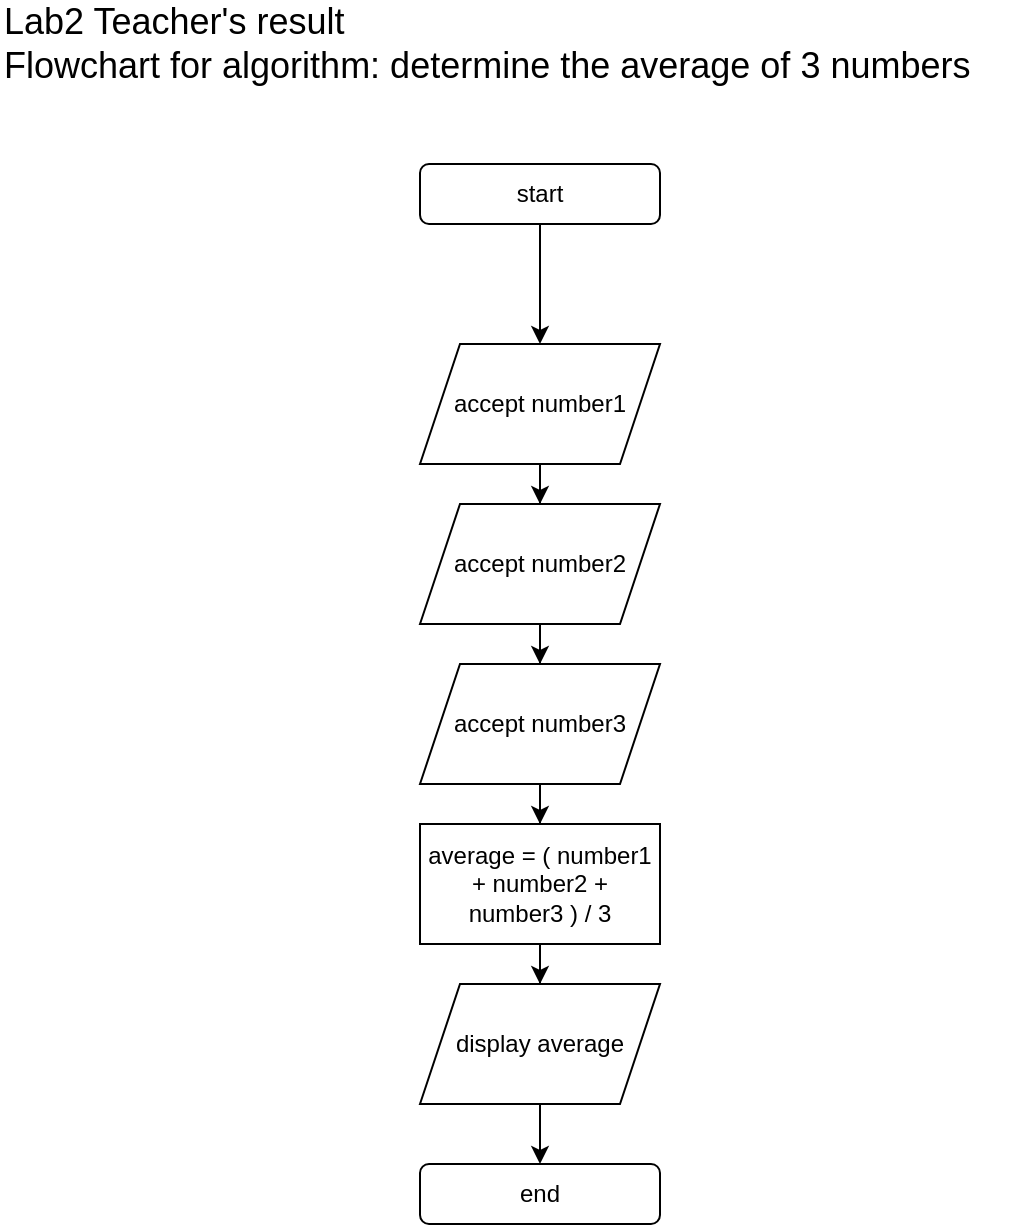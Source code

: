<mxfile version="13.6.6" type="google"><diagram id="MjTEhJYkSnf7scc37zyu" name="Page-1"><mxGraphModel dx="1422" dy="772" grid="1" gridSize="10" guides="1" tooltips="1" connect="1" arrows="1" fold="1" page="1" pageScale="1" pageWidth="850" pageHeight="1100" math="0" shadow="0"><root><mxCell id="0"/><mxCell id="1" parent="0"/><mxCell id="kw5GCqkeToOvZYwst5Rm-1" style="edgeStyle=orthogonalEdgeStyle;rounded=0;orthogonalLoop=1;jettySize=auto;html=1;entryX=0.5;entryY=0;entryDx=0;entryDy=0;" edge="1" parent="1" source="kw5GCqkeToOvZYwst5Rm-2"><mxGeometry relative="1" as="geometry"><mxPoint x="350" y="210" as="targetPoint"/></mxGeometry></mxCell><mxCell id="kw5GCqkeToOvZYwst5Rm-2" value="start" style="rounded=1;whiteSpace=wrap;html=1;" vertex="1" parent="1"><mxGeometry x="290" y="120" width="120" height="30" as="geometry"/></mxCell><mxCell id="kw5GCqkeToOvZYwst5Rm-3" value="" style="edgeStyle=orthogonalEdgeStyle;rounded=0;orthogonalLoop=1;jettySize=auto;html=1;" edge="1" parent="1" source="kw5GCqkeToOvZYwst5Rm-13" target="kw5GCqkeToOvZYwst5Rm-4"><mxGeometry relative="1" as="geometry"><mxPoint x="335" y="745.02" as="sourcePoint"/></mxGeometry></mxCell><mxCell id="kw5GCqkeToOvZYwst5Rm-4" value="end" style="rounded=1;whiteSpace=wrap;html=1;" vertex="1" parent="1"><mxGeometry x="290" y="620" width="120" height="30" as="geometry"/></mxCell><mxCell id="kw5GCqkeToOvZYwst5Rm-5" value="&lt;div&gt;&lt;font style=&quot;font-size: 18px&quot;&gt;Lab2 Teacher's result&lt;br&gt;Flowchart for algorithm: determine the average of 3 numbers&amp;nbsp;&lt;/font&gt;&lt;/div&gt;" style="text;html=1;strokeColor=none;fillColor=none;align=left;verticalAlign=middle;whiteSpace=wrap;rounded=0;" vertex="1" parent="1"><mxGeometry x="80" y="50" width="510" height="20" as="geometry"/></mxCell><mxCell id="kw5GCqkeToOvZYwst5Rm-6" style="edgeStyle=orthogonalEdgeStyle;rounded=0;orthogonalLoop=1;jettySize=auto;html=1;entryX=0.5;entryY=0;entryDx=0;entryDy=0;" edge="1" parent="1" source="kw5GCqkeToOvZYwst5Rm-7" target="kw5GCqkeToOvZYwst5Rm-10"><mxGeometry relative="1" as="geometry"/></mxCell><mxCell id="kw5GCqkeToOvZYwst5Rm-7" value="accept number1" style="shape=parallelogram;perimeter=parallelogramPerimeter;whiteSpace=wrap;html=1;fixedSize=1;" vertex="1" parent="1"><mxGeometry x="290" y="210" width="120" height="60" as="geometry"/></mxCell><mxCell id="kw5GCqkeToOvZYwst5Rm-16" value="" style="edgeStyle=orthogonalEdgeStyle;rounded=0;orthogonalLoop=1;jettySize=auto;html=1;" edge="1" parent="1" source="kw5GCqkeToOvZYwst5Rm-10" target="kw5GCqkeToOvZYwst5Rm-15"><mxGeometry relative="1" as="geometry"/></mxCell><mxCell id="kw5GCqkeToOvZYwst5Rm-10" value="accept number2" style="shape=parallelogram;perimeter=parallelogramPerimeter;whiteSpace=wrap;html=1;fixedSize=1;" vertex="1" parent="1"><mxGeometry x="290" y="290" width="120" height="60" as="geometry"/></mxCell><mxCell id="kw5GCqkeToOvZYwst5Rm-11" style="edgeStyle=orthogonalEdgeStyle;rounded=0;orthogonalLoop=1;jettySize=auto;html=1;entryX=0.5;entryY=0;entryDx=0;entryDy=0;" edge="1" parent="1" source="kw5GCqkeToOvZYwst5Rm-12" target="kw5GCqkeToOvZYwst5Rm-13"><mxGeometry relative="1" as="geometry"/></mxCell><mxCell id="kw5GCqkeToOvZYwst5Rm-12" value="average = ( number1 + number2 + &lt;br&gt;number3 ) / 3" style="rounded=0;whiteSpace=wrap;html=1;" vertex="1" parent="1"><mxGeometry x="290" y="450" width="120" height="60" as="geometry"/></mxCell><mxCell id="kw5GCqkeToOvZYwst5Rm-13" value="display average" style="shape=parallelogram;perimeter=parallelogramPerimeter;whiteSpace=wrap;html=1;fixedSize=1;" vertex="1" parent="1"><mxGeometry x="290" y="530" width="120" height="60" as="geometry"/></mxCell><mxCell id="kw5GCqkeToOvZYwst5Rm-17" value="" style="edgeStyle=orthogonalEdgeStyle;rounded=0;orthogonalLoop=1;jettySize=auto;html=1;entryX=0.5;entryY=0;entryDx=0;entryDy=0;" edge="1" parent="1" source="kw5GCqkeToOvZYwst5Rm-15" target="kw5GCqkeToOvZYwst5Rm-12"><mxGeometry relative="1" as="geometry"><mxPoint x="350" y="460" as="targetPoint"/></mxGeometry></mxCell><mxCell id="kw5GCqkeToOvZYwst5Rm-15" value="accept number3" style="shape=parallelogram;perimeter=parallelogramPerimeter;whiteSpace=wrap;html=1;fixedSize=1;" vertex="1" parent="1"><mxGeometry x="290" y="370" width="120" height="60" as="geometry"/></mxCell></root></mxGraphModel></diagram></mxfile>